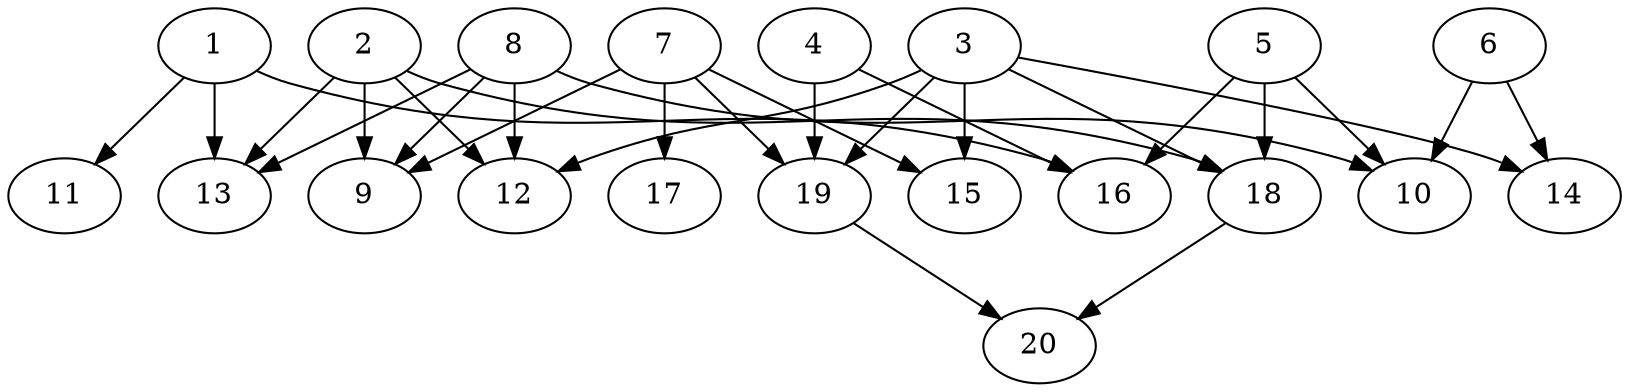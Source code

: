 // DAG automatically generated by daggen at Sat Jul 27 15:39:05 2019
// ./daggen --dot -n 20 --ccr 0.3 --fat 0.8 --regular 0.5 --density 0.4 --mindata 5242880 --maxdata 52428800 
digraph G {
  1 [size="51664213", alpha="0.18", expect_size="15499264"] 
  1 -> 11 [size ="15499264"]
  1 -> 13 [size ="15499264"]
  1 -> 16 [size ="15499264"]
  2 [size="21108053", alpha="0.02", expect_size="6332416"] 
  2 -> 9 [size ="6332416"]
  2 -> 12 [size ="6332416"]
  2 -> 13 [size ="6332416"]
  2 -> 18 [size ="6332416"]
  3 [size="141762560", alpha="0.09", expect_size="42528768"] 
  3 -> 12 [size ="42528768"]
  3 -> 14 [size ="42528768"]
  3 -> 15 [size ="42528768"]
  3 -> 18 [size ="42528768"]
  3 -> 19 [size ="42528768"]
  4 [size="45110613", alpha="0.03", expect_size="13533184"] 
  4 -> 16 [size ="13533184"]
  4 -> 19 [size ="13533184"]
  5 [size="22077440", alpha="0.17", expect_size="6623232"] 
  5 -> 10 [size ="6623232"]
  5 -> 16 [size ="6623232"]
  5 -> 18 [size ="6623232"]
  6 [size="125416107", alpha="0.00", expect_size="37624832"] 
  6 -> 10 [size ="37624832"]
  6 -> 14 [size ="37624832"]
  7 [size="114025813", alpha="0.19", expect_size="34207744"] 
  7 -> 9 [size ="34207744"]
  7 -> 15 [size ="34207744"]
  7 -> 17 [size ="34207744"]
  7 -> 19 [size ="34207744"]
  8 [size="104144213", alpha="0.02", expect_size="31243264"] 
  8 -> 9 [size ="31243264"]
  8 -> 10 [size ="31243264"]
  8 -> 12 [size ="31243264"]
  8 -> 13 [size ="31243264"]
  9 [size="129259520", alpha="0.06", expect_size="38777856"] 
  10 [size="89487360", alpha="0.20", expect_size="26846208"] 
  11 [size="36560213", alpha="0.06", expect_size="10968064"] 
  12 [size="21210453", alpha="0.18", expect_size="6363136"] 
  13 [size="33966080", alpha="0.14", expect_size="10189824"] 
  14 [size="101113173", alpha="0.10", expect_size="30333952"] 
  15 [size="124470613", alpha="0.07", expect_size="37341184"] 
  16 [size="103639040", alpha="0.02", expect_size="31091712"] 
  17 [size="107141120", alpha="0.01", expect_size="32142336"] 
  18 [size="99068587", alpha="0.12", expect_size="29720576"] 
  18 -> 20 [size ="29720576"]
  19 [size="115671040", alpha="0.10", expect_size="34701312"] 
  19 -> 20 [size ="34701312"]
  20 [size="161655467", alpha="0.15", expect_size="48496640"] 
}
